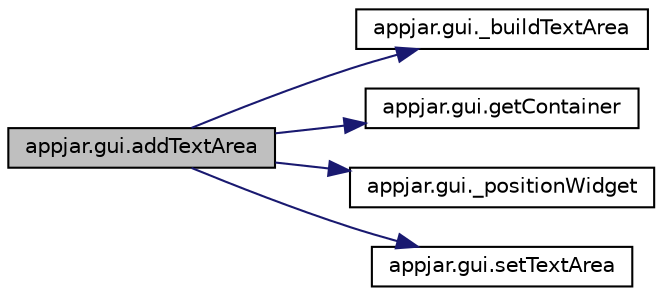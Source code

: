 digraph "appjar.gui.addTextArea"
{
  edge [fontname="Helvetica",fontsize="10",labelfontname="Helvetica",labelfontsize="10"];
  node [fontname="Helvetica",fontsize="10",shape=record];
  rankdir="LR";
  Node751 [label="appjar.gui.addTextArea",height=0.2,width=0.4,color="black", fillcolor="grey75", style="filled", fontcolor="black"];
  Node751 -> Node752 [color="midnightblue",fontsize="10",style="solid"];
  Node752 [label="appjar.gui._buildTextArea",height=0.2,width=0.4,color="black", fillcolor="white", style="filled",URL="$classappjar_1_1gui.html#aca4d91861376d752aaa7b88e04660dba"];
  Node751 -> Node753 [color="midnightblue",fontsize="10",style="solid"];
  Node753 [label="appjar.gui.getContainer",height=0.2,width=0.4,color="black", fillcolor="white", style="filled",URL="$classappjar_1_1gui.html#a2e8ea27bae5f6758257be218c8279b56"];
  Node751 -> Node754 [color="midnightblue",fontsize="10",style="solid"];
  Node754 [label="appjar.gui._positionWidget",height=0.2,width=0.4,color="black", fillcolor="white", style="filled",URL="$classappjar_1_1gui.html#a073b1298767aeb92dd77b77cb6000e8c"];
  Node751 -> Node755 [color="midnightblue",fontsize="10",style="solid"];
  Node755 [label="appjar.gui.setTextArea",height=0.2,width=0.4,color="black", fillcolor="white", style="filled",URL="$classappjar_1_1gui.html#a4ccd58e1021485bdbdb1a15bc6e9afb2"];
}
